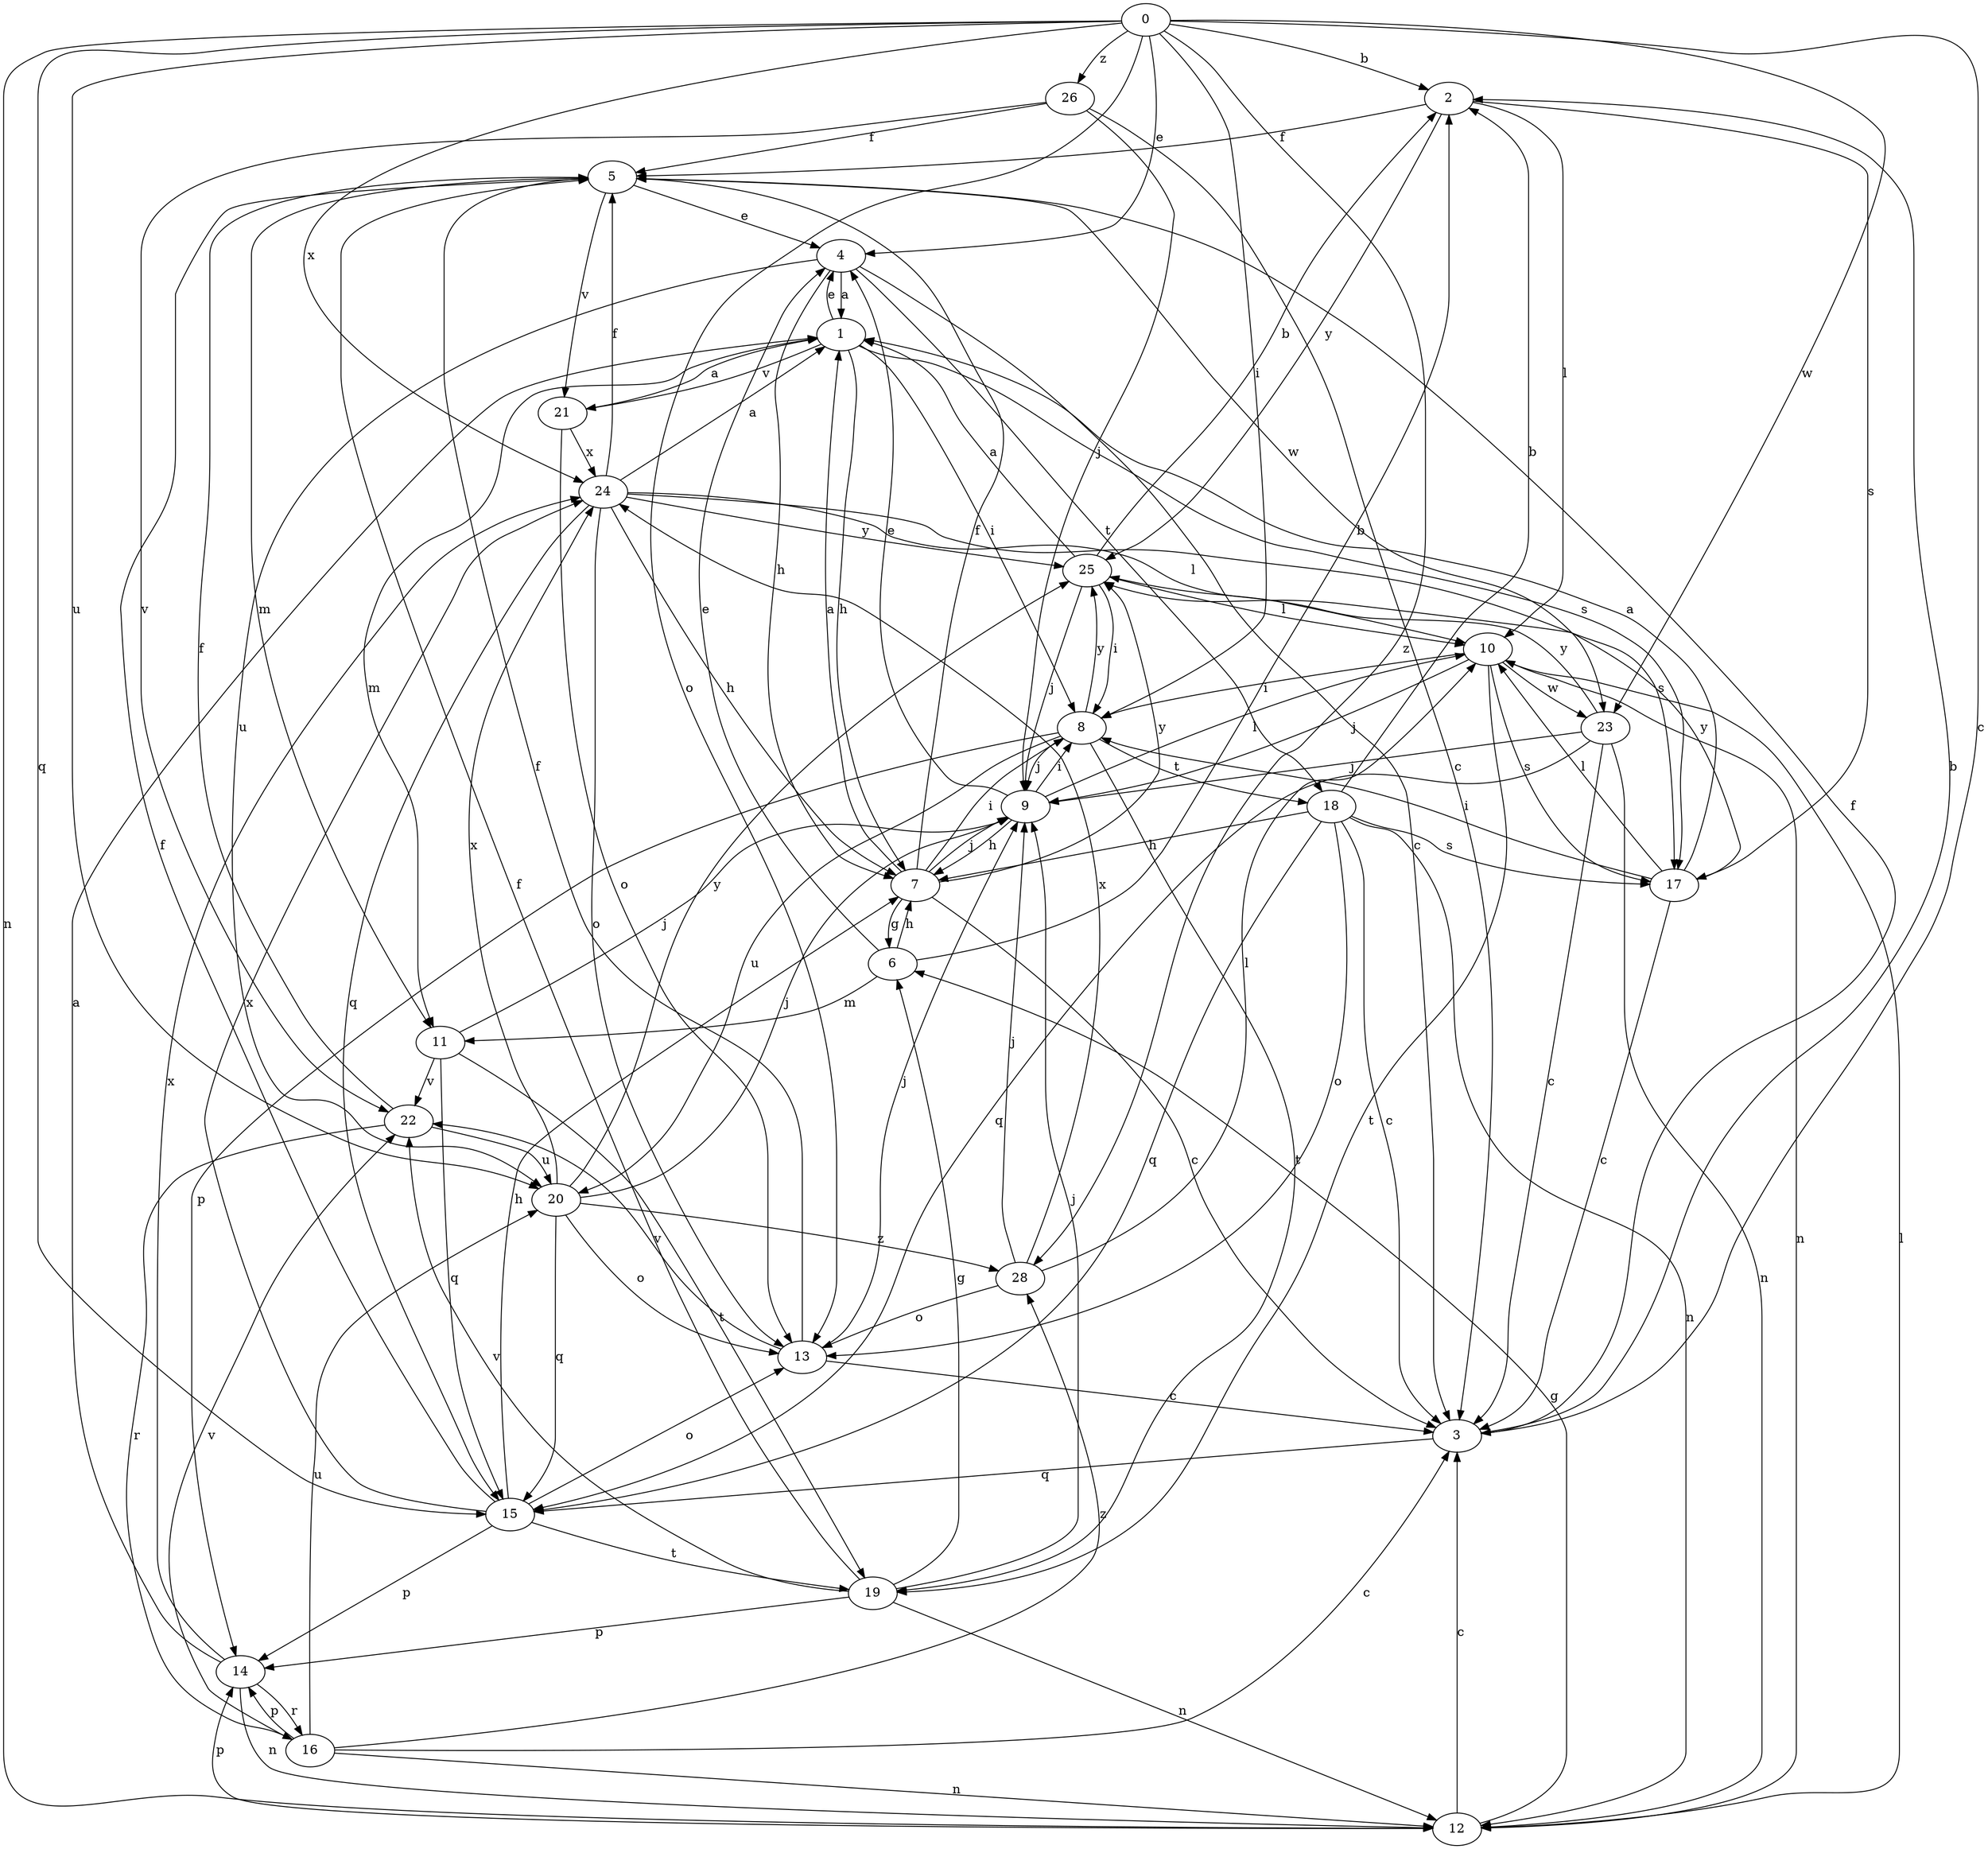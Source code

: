 strict digraph  {
0;
1;
2;
3;
4;
5;
6;
7;
8;
9;
10;
11;
12;
13;
14;
15;
16;
17;
18;
19;
20;
21;
22;
23;
24;
25;
26;
28;
0 -> 2  [label=b];
0 -> 3  [label=c];
0 -> 4  [label=e];
0 -> 8  [label=i];
0 -> 12  [label=n];
0 -> 13  [label=o];
0 -> 15  [label=q];
0 -> 20  [label=u];
0 -> 23  [label=w];
0 -> 24  [label=x];
0 -> 26  [label=z];
0 -> 28  [label=z];
1 -> 4  [label=e];
1 -> 7  [label=h];
1 -> 8  [label=i];
1 -> 11  [label=m];
1 -> 17  [label=s];
1 -> 21  [label=v];
2 -> 5  [label=f];
2 -> 10  [label=l];
2 -> 17  [label=s];
2 -> 25  [label=y];
3 -> 2  [label=b];
3 -> 5  [label=f];
3 -> 15  [label=q];
4 -> 1  [label=a];
4 -> 3  [label=c];
4 -> 7  [label=h];
4 -> 18  [label=t];
4 -> 20  [label=u];
5 -> 4  [label=e];
5 -> 11  [label=m];
5 -> 21  [label=v];
5 -> 23  [label=w];
6 -> 2  [label=b];
6 -> 4  [label=e];
6 -> 7  [label=h];
6 -> 11  [label=m];
7 -> 1  [label=a];
7 -> 3  [label=c];
7 -> 5  [label=f];
7 -> 6  [label=g];
7 -> 8  [label=i];
7 -> 9  [label=j];
7 -> 25  [label=y];
8 -> 9  [label=j];
8 -> 14  [label=p];
8 -> 18  [label=t];
8 -> 19  [label=t];
8 -> 20  [label=u];
8 -> 25  [label=y];
9 -> 4  [label=e];
9 -> 7  [label=h];
9 -> 8  [label=i];
9 -> 10  [label=l];
10 -> 8  [label=i];
10 -> 9  [label=j];
10 -> 12  [label=n];
10 -> 17  [label=s];
10 -> 19  [label=t];
10 -> 23  [label=w];
11 -> 9  [label=j];
11 -> 15  [label=q];
11 -> 19  [label=t];
11 -> 22  [label=v];
12 -> 3  [label=c];
12 -> 6  [label=g];
12 -> 10  [label=l];
12 -> 14  [label=p];
13 -> 3  [label=c];
13 -> 5  [label=f];
13 -> 9  [label=j];
13 -> 22  [label=v];
14 -> 1  [label=a];
14 -> 12  [label=n];
14 -> 16  [label=r];
14 -> 24  [label=x];
15 -> 5  [label=f];
15 -> 7  [label=h];
15 -> 13  [label=o];
15 -> 14  [label=p];
15 -> 19  [label=t];
15 -> 24  [label=x];
16 -> 3  [label=c];
16 -> 12  [label=n];
16 -> 14  [label=p];
16 -> 20  [label=u];
16 -> 22  [label=v];
16 -> 28  [label=z];
17 -> 1  [label=a];
17 -> 3  [label=c];
17 -> 8  [label=i];
17 -> 10  [label=l];
17 -> 25  [label=y];
18 -> 2  [label=b];
18 -> 3  [label=c];
18 -> 7  [label=h];
18 -> 12  [label=n];
18 -> 13  [label=o];
18 -> 15  [label=q];
18 -> 17  [label=s];
19 -> 5  [label=f];
19 -> 6  [label=g];
19 -> 9  [label=j];
19 -> 12  [label=n];
19 -> 14  [label=p];
19 -> 22  [label=v];
20 -> 9  [label=j];
20 -> 13  [label=o];
20 -> 15  [label=q];
20 -> 24  [label=x];
20 -> 25  [label=y];
20 -> 28  [label=z];
21 -> 1  [label=a];
21 -> 13  [label=o];
21 -> 24  [label=x];
22 -> 5  [label=f];
22 -> 16  [label=r];
22 -> 20  [label=u];
23 -> 3  [label=c];
23 -> 9  [label=j];
23 -> 12  [label=n];
23 -> 15  [label=q];
23 -> 25  [label=y];
24 -> 1  [label=a];
24 -> 5  [label=f];
24 -> 7  [label=h];
24 -> 10  [label=l];
24 -> 13  [label=o];
24 -> 15  [label=q];
24 -> 17  [label=s];
24 -> 25  [label=y];
25 -> 1  [label=a];
25 -> 2  [label=b];
25 -> 8  [label=i];
25 -> 9  [label=j];
25 -> 10  [label=l];
26 -> 3  [label=c];
26 -> 5  [label=f];
26 -> 9  [label=j];
26 -> 22  [label=v];
28 -> 9  [label=j];
28 -> 10  [label=l];
28 -> 13  [label=o];
28 -> 24  [label=x];
}
